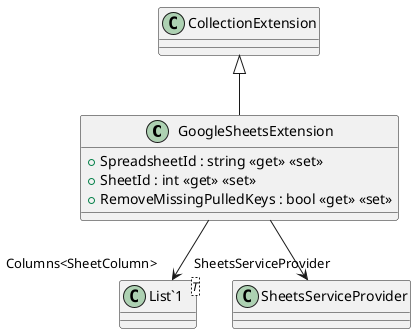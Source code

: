 @startuml
class GoogleSheetsExtension {
    + SpreadsheetId : string <<get>> <<set>>
    + SheetId : int <<get>> <<set>>
    + RemoveMissingPulledKeys : bool <<get>> <<set>>
}
class "List`1"<T> {
}
CollectionExtension <|-- GoogleSheetsExtension
GoogleSheetsExtension --> "Columns<SheetColumn>" "List`1"
GoogleSheetsExtension --> "SheetsServiceProvider" SheetsServiceProvider
@enduml
